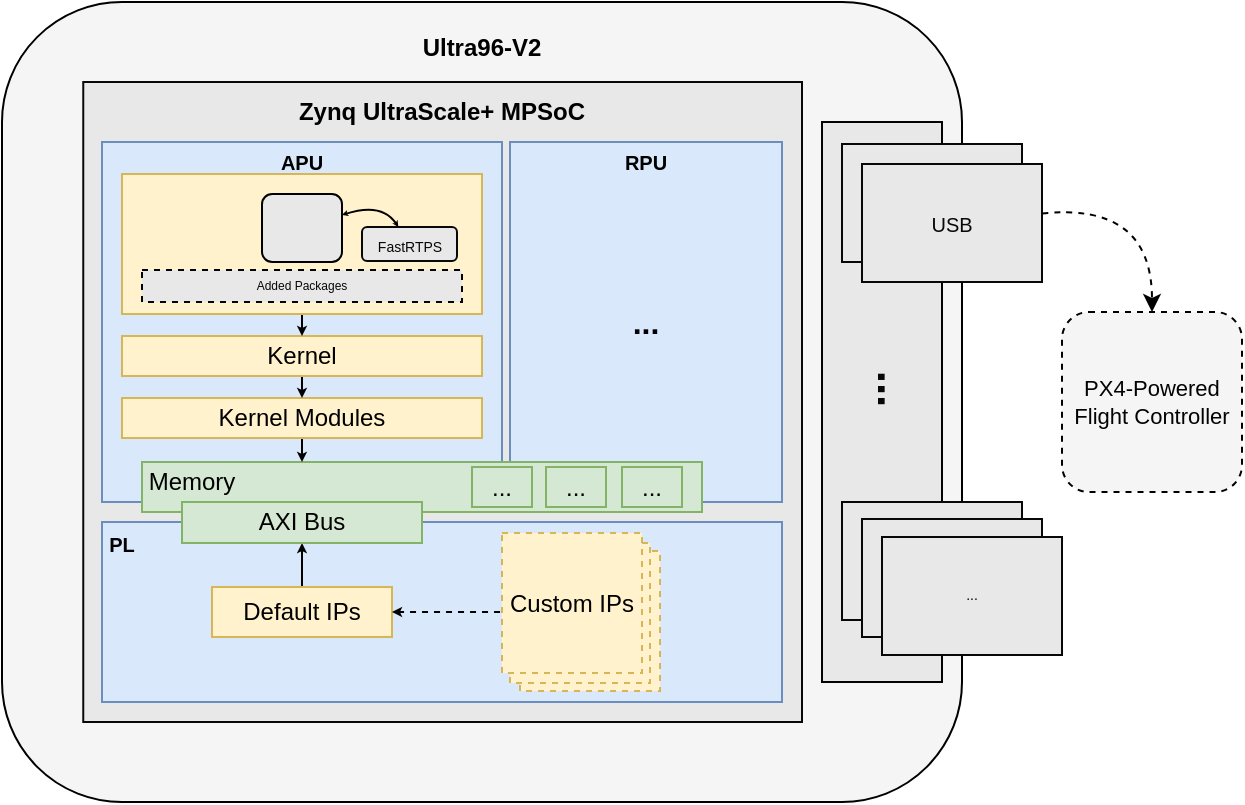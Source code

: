 <mxfile version="16.2.2" type="github"><diagram id="8K5vzXTSY2BXtFvlyjsx" name="Page-1"><mxGraphModel dx="1178" dy="651" grid="1" gridSize="10" guides="1" tooltips="1" connect="1" arrows="1" fold="1" page="1" pageScale="1" pageWidth="850" pageHeight="1100" math="0" shadow="0"><root><mxCell id="0"/><mxCell id="1" parent="0"/><mxCell id="IJvPNz39FYbgItIuVcq_-1" value="" style="rounded=1;whiteSpace=wrap;html=1;fillColor=#f5f5f5;fontColor=#333333;strokeColor=#000000;" vertex="1" parent="1"><mxGeometry x="160" y="160" width="480" height="400" as="geometry"/></mxCell><mxCell id="IJvPNz39FYbgItIuVcq_-56" value="&amp;nbsp;" style="rounded=0;whiteSpace=wrap;html=1;fontSize=7;fontColor=#080808;strokeColor=#080808;fillColor=#E8E8E8;" vertex="1" parent="1"><mxGeometry x="200.63" y="200" width="359.37" height="320" as="geometry"/></mxCell><mxCell id="IJvPNz39FYbgItIuVcq_-57" value="&lt;b&gt;&lt;font style=&quot;font-size: 16px&quot;&gt;...&lt;/font&gt;&lt;/b&gt;" style="rounded=0;whiteSpace=wrap;html=1;fillColor=#dae8fc;strokeColor=#6c8ebf;" vertex="1" parent="1"><mxGeometry x="414" y="230" width="136" height="180" as="geometry"/></mxCell><mxCell id="IJvPNz39FYbgItIuVcq_-6" value="" style="rounded=0;whiteSpace=wrap;html=1;fillColor=#dae8fc;strokeColor=#6c8ebf;" vertex="1" parent="1"><mxGeometry x="210" y="230" width="200" height="180" as="geometry"/></mxCell><mxCell id="IJvPNz39FYbgItIuVcq_-2" value="&lt;b&gt;Ultra96-V2&lt;/b&gt;" style="text;html=1;strokeColor=none;fillColor=none;align=center;verticalAlign=middle;whiteSpace=wrap;rounded=0;" vertex="1" parent="1"><mxGeometry x="365" y="168" width="70" height="30" as="geometry"/></mxCell><mxCell id="IJvPNz39FYbgItIuVcq_-4" value="&lt;b&gt;Zynq UltraScale+ MPSoC&lt;/b&gt;" style="text;html=1;strokeColor=none;fillColor=none;align=center;verticalAlign=middle;whiteSpace=wrap;rounded=0;" vertex="1" parent="1"><mxGeometry x="305.32" y="200" width="150" height="30" as="geometry"/></mxCell><mxCell id="IJvPNz39FYbgItIuVcq_-7" value="" style="rounded=0;whiteSpace=wrap;html=1;fillColor=#dae8fc;strokeColor=#6c8ebf;" vertex="1" parent="1"><mxGeometry x="210" y="420" width="340" height="90" as="geometry"/></mxCell><mxCell id="IJvPNz39FYbgItIuVcq_-8" value="&lt;b&gt;&lt;font style=&quot;font-size: 10px&quot;&gt;PL&lt;/font&gt;&lt;/b&gt;" style="text;html=1;strokeColor=none;fillColor=none;align=center;verticalAlign=middle;whiteSpace=wrap;rounded=0;" vertex="1" parent="1"><mxGeometry x="210" y="416" width="20" height="30" as="geometry"/></mxCell><mxCell id="IJvPNz39FYbgItIuVcq_-16" style="edgeStyle=orthogonalEdgeStyle;rounded=0;orthogonalLoop=1;jettySize=auto;html=1;endSize=2;" edge="1" parent="1" source="IJvPNz39FYbgItIuVcq_-9" target="IJvPNz39FYbgItIuVcq_-14"><mxGeometry relative="1" as="geometry"/></mxCell><mxCell id="IJvPNz39FYbgItIuVcq_-9" value="Default IPs" style="rounded=0;whiteSpace=wrap;html=1;fillColor=#fff2cc;strokeColor=#d6b656;" vertex="1" parent="1"><mxGeometry x="265" y="452.5" width="90" height="25" as="geometry"/></mxCell><mxCell id="IJvPNz39FYbgItIuVcq_-13" value="" style="rounded=0;whiteSpace=wrap;html=1;dashed=1;fillColor=#fff2cc;strokeColor=#d6b656;" vertex="1" parent="1"><mxGeometry x="419" y="434.5" width="70" height="70" as="geometry"/></mxCell><mxCell id="IJvPNz39FYbgItIuVcq_-12" value="" style="rounded=0;whiteSpace=wrap;html=1;dashed=1;fillColor=#fff2cc;strokeColor=#d6b656;" vertex="1" parent="1"><mxGeometry x="414" y="430.5" width="70" height="70" as="geometry"/></mxCell><mxCell id="IJvPNz39FYbgItIuVcq_-15" style="edgeStyle=orthogonalEdgeStyle;rounded=0;orthogonalLoop=1;jettySize=auto;html=1;exitX=-0.014;exitY=0.564;exitDx=0;exitDy=0;exitPerimeter=0;dashed=1;endSize=2;" edge="1" parent="1" source="IJvPNz39FYbgItIuVcq_-11" target="IJvPNz39FYbgItIuVcq_-9"><mxGeometry relative="1" as="geometry"/></mxCell><mxCell id="IJvPNz39FYbgItIuVcq_-11" value="Custom IPs" style="rounded=0;whiteSpace=wrap;html=1;dashed=1;fillColor=#fff2cc;strokeColor=#d6b656;" vertex="1" parent="1"><mxGeometry x="410" y="425.5" width="70" height="70" as="geometry"/></mxCell><mxCell id="IJvPNz39FYbgItIuVcq_-17" value="&lt;b&gt;&lt;font style=&quot;font-size: 10px&quot;&gt;APU&lt;/font&gt;&lt;/b&gt;" style="text;html=1;strokeColor=none;fillColor=none;align=center;verticalAlign=middle;whiteSpace=wrap;rounded=0;" vertex="1" parent="1"><mxGeometry x="295" y="230" width="30" height="20" as="geometry"/></mxCell><mxCell id="IJvPNz39FYbgItIuVcq_-19" value="" style="rounded=0;whiteSpace=wrap;html=1;fillColor=#d5e8d4;strokeColor=#82b366;" vertex="1" parent="1"><mxGeometry x="230" y="390" width="280" height="25" as="geometry"/></mxCell><mxCell id="IJvPNz39FYbgItIuVcq_-14" value="AXI Bus" style="rounded=0;whiteSpace=wrap;html=1;fillColor=#d5e8d4;strokeColor=#82b366;" vertex="1" parent="1"><mxGeometry x="250" y="410" width="120" height="20.5" as="geometry"/></mxCell><mxCell id="IJvPNz39FYbgItIuVcq_-20" value="Memory" style="text;html=1;strokeColor=none;fillColor=none;align=center;verticalAlign=middle;whiteSpace=wrap;rounded=0;" vertex="1" parent="1"><mxGeometry x="230" y="390" width="50" height="20" as="geometry"/></mxCell><mxCell id="IJvPNz39FYbgItIuVcq_-23" value="..." style="rounded=0;whiteSpace=wrap;html=1;fillColor=#d5e8d4;strokeColor=#82b366;direction=south;" vertex="1" parent="1"><mxGeometry x="432" y="392.5" width="30" height="20" as="geometry"/></mxCell><mxCell id="IJvPNz39FYbgItIuVcq_-24" value="..." style="rounded=0;whiteSpace=wrap;html=1;fillColor=#d5e8d4;strokeColor=#82b366;direction=south;" vertex="1" parent="1"><mxGeometry x="470" y="392.5" width="30" height="20" as="geometry"/></mxCell><mxCell id="IJvPNz39FYbgItIuVcq_-35" style="edgeStyle=orthogonalEdgeStyle;rounded=0;orthogonalLoop=1;jettySize=auto;html=1;entryX=0.286;entryY=0.01;entryDx=0;entryDy=0;entryPerimeter=0;endSize=2;" edge="1" parent="1" source="IJvPNz39FYbgItIuVcq_-25" target="IJvPNz39FYbgItIuVcq_-19"><mxGeometry relative="1" as="geometry"><Array as="points"><mxPoint x="310" y="390"/><mxPoint x="310" y="390"/></Array></mxGeometry></mxCell><mxCell id="IJvPNz39FYbgItIuVcq_-25" value="Kernel Modules" style="rounded=0;whiteSpace=wrap;html=1;fillColor=#fff2cc;strokeColor=#d6b656;" vertex="1" parent="1"><mxGeometry x="220" y="358" width="180" height="20" as="geometry"/></mxCell><mxCell id="IJvPNz39FYbgItIuVcq_-34" style="edgeStyle=orthogonalEdgeStyle;rounded=0;orthogonalLoop=1;jettySize=auto;html=1;endSize=2;" edge="1" parent="1" source="IJvPNz39FYbgItIuVcq_-27" target="IJvPNz39FYbgItIuVcq_-25"><mxGeometry relative="1" as="geometry"><Array as="points"><mxPoint x="310" y="350"/><mxPoint x="310" y="350"/></Array></mxGeometry></mxCell><mxCell id="IJvPNz39FYbgItIuVcq_-27" value="Kernel" style="rounded=0;whiteSpace=wrap;html=1;fillColor=#fff2cc;strokeColor=#d6b656;" vertex="1" parent="1"><mxGeometry x="220" y="327" width="180" height="20" as="geometry"/></mxCell><mxCell id="IJvPNz39FYbgItIuVcq_-36" style="edgeStyle=orthogonalEdgeStyle;rounded=0;orthogonalLoop=1;jettySize=auto;html=1;endSize=2;" edge="1" parent="1" source="IJvPNz39FYbgItIuVcq_-29" target="IJvPNz39FYbgItIuVcq_-27"><mxGeometry relative="1" as="geometry"><Array as="points"><mxPoint x="310" y="320"/><mxPoint x="310" y="320"/></Array></mxGeometry></mxCell><mxCell id="IJvPNz39FYbgItIuVcq_-29" value="" style="rounded=0;whiteSpace=wrap;html=1;fillColor=#fff2cc;strokeColor=#d6b656;" vertex="1" parent="1"><mxGeometry x="220" y="246" width="180" height="70" as="geometry"/></mxCell><mxCell id="IJvPNz39FYbgItIuVcq_-39" value="" style="rounded=1;whiteSpace=wrap;html=1;fillColor=#E8E8E8;" vertex="1" parent="1"><mxGeometry x="290" y="256" width="40" height="34" as="geometry"/></mxCell><mxCell id="IJvPNz39FYbgItIuVcq_-42" value="" style="shape=image;verticalLabelPosition=bottom;labelBackgroundColor=default;verticalAlign=top;aspect=fixed;imageAspect=0;image=https://picknik.ai/assets/images/blog_posts/ROS2/ros2.png;" vertex="1" parent="1"><mxGeometry x="296" y="259" width="28" height="28" as="geometry"/></mxCell><mxCell id="IJvPNz39FYbgItIuVcq_-51" value="" style="shape=image;verticalLabelPosition=bottom;labelBackgroundColor=default;verticalAlign=top;aspect=fixed;imageAspect=0;image=https://upload.wikimedia.org/wikipedia/commons/a/af/Tux.png;" vertex="1" parent="1"><mxGeometry x="275.66" y="328.5" width="14.34" height="17" as="geometry"/></mxCell><mxCell id="IJvPNz39FYbgItIuVcq_-53" value="" style="shape=image;verticalLabelPosition=bottom;labelBackgroundColor=default;verticalAlign=top;aspect=fixed;imageAspect=0;image=http://c-nergy.be/blog/wp-content/uploads/u2004Logo2.png;" vertex="1" parent="1"><mxGeometry x="233.21" y="254" width="42.45" height="36" as="geometry"/></mxCell><mxCell id="IJvPNz39FYbgItIuVcq_-54" value="&lt;div&gt;&lt;font style=&quot;font-size: 7px&quot; color=&quot;#080808&quot;&gt;FastRTPS&lt;/font&gt;&lt;/div&gt;" style="rounded=1;whiteSpace=wrap;html=1;fillColor=#E8E8E8;fontColor=#333333;strokeColor=#080808;" vertex="1" parent="1"><mxGeometry x="340" y="272.5" width="47.5" height="17" as="geometry"/></mxCell><mxCell id="IJvPNz39FYbgItIuVcq_-21" value="..." style="rounded=0;whiteSpace=wrap;html=1;fillColor=#d5e8d4;strokeColor=#82b366;direction=south;" vertex="1" parent="1"><mxGeometry x="395" y="392.5" width="30" height="20" as="geometry"/></mxCell><mxCell id="IJvPNz39FYbgItIuVcq_-58" value="&lt;b&gt;&lt;font style=&quot;font-size: 10px&quot;&gt;RPU&lt;/font&gt;&lt;/b&gt;" style="text;html=1;strokeColor=none;fillColor=none;align=center;verticalAlign=middle;whiteSpace=wrap;rounded=0;" vertex="1" parent="1"><mxGeometry x="467" y="230" width="30" height="20" as="geometry"/></mxCell><mxCell id="IJvPNz39FYbgItIuVcq_-60" value="" style="rounded=0;whiteSpace=wrap;html=1;fillColor=#E8E8E8;strokeColor=#030303;fontColor=#333333;" vertex="1" parent="1"><mxGeometry x="570" y="220" width="60" height="280" as="geometry"/></mxCell><mxCell id="IJvPNz39FYbgItIuVcq_-63" value="USB" style="rounded=0;whiteSpace=wrap;html=1;fontSize=7;fontColor=#080808;strokeColor=#080808;fillColor=#E8E8E8;" vertex="1" parent="1"><mxGeometry x="580" y="231" width="90" height="59" as="geometry"/></mxCell><mxCell id="IJvPNz39FYbgItIuVcq_-64" value="&lt;font style=&quot;font-size: 10px&quot;&gt;USB&lt;/font&gt;" style="rounded=0;whiteSpace=wrap;html=1;fontSize=7;fontColor=#080808;strokeColor=#080808;fillColor=#E8E8E8;" vertex="1" parent="1"><mxGeometry x="590" y="241" width="90" height="59" as="geometry"/></mxCell><mxCell id="IJvPNz39FYbgItIuVcq_-65" value="..." style="rounded=0;whiteSpace=wrap;html=1;fontSize=7;fontColor=#080808;strokeColor=#080808;fillColor=#E8E8E8;" vertex="1" parent="1"><mxGeometry x="580" y="410" width="90" height="59" as="geometry"/></mxCell><mxCell id="IJvPNz39FYbgItIuVcq_-66" value="..." style="rounded=0;whiteSpace=wrap;html=1;fontSize=7;fontColor=#080808;strokeColor=#080808;fillColor=#E8E8E8;" vertex="1" parent="1"><mxGeometry x="590" y="418.5" width="90" height="59" as="geometry"/></mxCell><mxCell id="IJvPNz39FYbgItIuVcq_-67" value="..." style="rounded=0;whiteSpace=wrap;html=1;fontSize=7;fontColor=#080808;strokeColor=#080808;fillColor=#E8E8E8;" vertex="1" parent="1"><mxGeometry x="600" y="427.5" width="90" height="59" as="geometry"/></mxCell><mxCell id="IJvPNz39FYbgItIuVcq_-68" value="&lt;div style=&quot;font-size: 22px&quot;&gt;&lt;b&gt;&lt;font style=&quot;font-size: 22px&quot;&gt;...&lt;/font&gt;&lt;/b&gt;&lt;/div&gt;" style="text;html=1;align=center;verticalAlign=middle;resizable=0;points=[];autosize=1;strokeColor=none;fillColor=none;fontSize=7;fontColor=#080808;rotation=90;" vertex="1" parent="1"><mxGeometry x="590" y="348" width="30" height="10" as="geometry"/></mxCell><mxCell id="IJvPNz39FYbgItIuVcq_-69" value="" style="curved=1;endArrow=classic;html=1;rounded=0;fontSize=16;fontColor=#080808;endSize=0;startArrow=classic;startFill=1;startSize=0;" edge="1" parent="1" source="IJvPNz39FYbgItIuVcq_-39" target="IJvPNz39FYbgItIuVcq_-54"><mxGeometry width="50" height="50" relative="1" as="geometry"><mxPoint x="330" y="370" as="sourcePoint"/><mxPoint x="380" y="320" as="targetPoint"/><Array as="points"><mxPoint x="350" y="260"/></Array></mxGeometry></mxCell><mxCell id="IJvPNz39FYbgItIuVcq_-76" value="Added Packages" style="rounded=0;whiteSpace=wrap;html=1;dashed=1;fontSize=6;fontColor=#080808;strokeColor=#030303;fillColor=#E8E8E8;" vertex="1" parent="1"><mxGeometry x="230" y="294" width="160" height="16" as="geometry"/></mxCell><mxCell id="IJvPNz39FYbgItIuVcq_-77" value="" style="curved=1;endArrow=classic;html=1;rounded=0;fontSize=6;fontColor=#080808;startSize=0;endSize=6;dashed=1;strokeWidth=1;" edge="1" parent="1" source="IJvPNz39FYbgItIuVcq_-64" target="IJvPNz39FYbgItIuVcq_-78"><mxGeometry width="50" height="50" relative="1" as="geometry"><mxPoint x="770" y="290" as="sourcePoint"/><mxPoint x="760" y="270" as="targetPoint"/><Array as="points"><mxPoint x="735" y="260"/></Array></mxGeometry></mxCell><mxCell id="IJvPNz39FYbgItIuVcq_-78" value="&lt;div style=&quot;font-size: 11px&quot;&gt;&lt;font style=&quot;font-size: 11px&quot; color=&quot;#030303&quot;&gt;PX4-Powered&lt;/font&gt;&lt;/div&gt;&lt;div style=&quot;font-size: 11px&quot;&gt;&lt;font style=&quot;font-size: 11px&quot; color=&quot;#030303&quot;&gt;Flight Controller&lt;br&gt;&lt;/font&gt;&lt;/div&gt;" style="rounded=1;whiteSpace=wrap;html=1;fillColor=#f5f5f5;fontColor=#333333;strokeColor=#000000;dashed=1;" vertex="1" parent="1"><mxGeometry x="690" y="315" width="90" height="90" as="geometry"/></mxCell></root></mxGraphModel></diagram></mxfile>